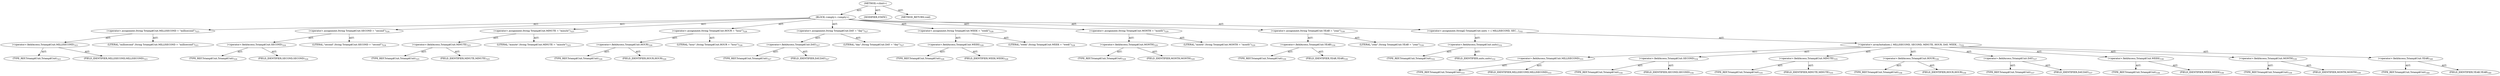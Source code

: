digraph "&lt;clinit&gt;" {  
"111669149712" [label = <(METHOD,&lt;clinit&gt;)> ]
"25769803825" [label = <(BLOCK,&lt;empty&gt;,&lt;empty&gt;)> ]
"30064771302" [label = <(&lt;operator&gt;.assignment,String Tstamp$Unit.MILLISECOND = &quot;millisecond&quot;)<SUB>323</SUB>> ]
"30064771303" [label = <(&lt;operator&gt;.fieldAccess,Tstamp$Unit.MILLISECOND)<SUB>323</SUB>> ]
"180388626443" [label = <(TYPE_REF,Tstamp$Unit,Tstamp$Unit)<SUB>323</SUB>> ]
"55834574915" [label = <(FIELD_IDENTIFIER,MILLISECOND,MILLISECOND)<SUB>323</SUB>> ]
"90194313239" [label = <(LITERAL,&quot;millisecond&quot;,String Tstamp$Unit.MILLISECOND = &quot;millisecond&quot;)<SUB>323</SUB>> ]
"30064771304" [label = <(&lt;operator&gt;.assignment,String Tstamp$Unit.SECOND = &quot;second&quot;)<SUB>324</SUB>> ]
"30064771305" [label = <(&lt;operator&gt;.fieldAccess,Tstamp$Unit.SECOND)<SUB>324</SUB>> ]
"180388626444" [label = <(TYPE_REF,Tstamp$Unit,Tstamp$Unit)<SUB>324</SUB>> ]
"55834574916" [label = <(FIELD_IDENTIFIER,SECOND,SECOND)<SUB>324</SUB>> ]
"90194313240" [label = <(LITERAL,&quot;second&quot;,String Tstamp$Unit.SECOND = &quot;second&quot;)<SUB>324</SUB>> ]
"30064771306" [label = <(&lt;operator&gt;.assignment,String Tstamp$Unit.MINUTE = &quot;minute&quot;)<SUB>325</SUB>> ]
"30064771307" [label = <(&lt;operator&gt;.fieldAccess,Tstamp$Unit.MINUTE)<SUB>325</SUB>> ]
"180388626445" [label = <(TYPE_REF,Tstamp$Unit,Tstamp$Unit)<SUB>325</SUB>> ]
"55834574917" [label = <(FIELD_IDENTIFIER,MINUTE,MINUTE)<SUB>325</SUB>> ]
"90194313241" [label = <(LITERAL,&quot;minute&quot;,String Tstamp$Unit.MINUTE = &quot;minute&quot;)<SUB>325</SUB>> ]
"30064771308" [label = <(&lt;operator&gt;.assignment,String Tstamp$Unit.HOUR = &quot;hour&quot;)<SUB>326</SUB>> ]
"30064771309" [label = <(&lt;operator&gt;.fieldAccess,Tstamp$Unit.HOUR)<SUB>326</SUB>> ]
"180388626446" [label = <(TYPE_REF,Tstamp$Unit,Tstamp$Unit)<SUB>326</SUB>> ]
"55834574918" [label = <(FIELD_IDENTIFIER,HOUR,HOUR)<SUB>326</SUB>> ]
"90194313242" [label = <(LITERAL,&quot;hour&quot;,String Tstamp$Unit.HOUR = &quot;hour&quot;)<SUB>326</SUB>> ]
"30064771310" [label = <(&lt;operator&gt;.assignment,String Tstamp$Unit.DAY = &quot;day&quot;)<SUB>327</SUB>> ]
"30064771311" [label = <(&lt;operator&gt;.fieldAccess,Tstamp$Unit.DAY)<SUB>327</SUB>> ]
"180388626447" [label = <(TYPE_REF,Tstamp$Unit,Tstamp$Unit)<SUB>327</SUB>> ]
"55834574919" [label = <(FIELD_IDENTIFIER,DAY,DAY)<SUB>327</SUB>> ]
"90194313243" [label = <(LITERAL,&quot;day&quot;,String Tstamp$Unit.DAY = &quot;day&quot;)<SUB>327</SUB>> ]
"30064771312" [label = <(&lt;operator&gt;.assignment,String Tstamp$Unit.WEEK = &quot;week&quot;)<SUB>328</SUB>> ]
"30064771313" [label = <(&lt;operator&gt;.fieldAccess,Tstamp$Unit.WEEK)<SUB>328</SUB>> ]
"180388626448" [label = <(TYPE_REF,Tstamp$Unit,Tstamp$Unit)<SUB>328</SUB>> ]
"55834574920" [label = <(FIELD_IDENTIFIER,WEEK,WEEK)<SUB>328</SUB>> ]
"90194313244" [label = <(LITERAL,&quot;week&quot;,String Tstamp$Unit.WEEK = &quot;week&quot;)<SUB>328</SUB>> ]
"30064771314" [label = <(&lt;operator&gt;.assignment,String Tstamp$Unit.MONTH = &quot;month&quot;)<SUB>329</SUB>> ]
"30064771315" [label = <(&lt;operator&gt;.fieldAccess,Tstamp$Unit.MONTH)<SUB>329</SUB>> ]
"180388626449" [label = <(TYPE_REF,Tstamp$Unit,Tstamp$Unit)<SUB>329</SUB>> ]
"55834574921" [label = <(FIELD_IDENTIFIER,MONTH,MONTH)<SUB>329</SUB>> ]
"90194313245" [label = <(LITERAL,&quot;month&quot;,String Tstamp$Unit.MONTH = &quot;month&quot;)<SUB>329</SUB>> ]
"30064771316" [label = <(&lt;operator&gt;.assignment,String Tstamp$Unit.YEAR = &quot;year&quot;)<SUB>330</SUB>> ]
"30064771317" [label = <(&lt;operator&gt;.fieldAccess,Tstamp$Unit.YEAR)<SUB>330</SUB>> ]
"180388626450" [label = <(TYPE_REF,Tstamp$Unit,Tstamp$Unit)<SUB>330</SUB>> ]
"55834574922" [label = <(FIELD_IDENTIFIER,YEAR,YEAR)<SUB>330</SUB>> ]
"90194313246" [label = <(LITERAL,&quot;year&quot;,String Tstamp$Unit.YEAR = &quot;year&quot;)<SUB>330</SUB>> ]
"30064771318" [label = <(&lt;operator&gt;.assignment,String[] Tstamp$Unit.units = { MILLISECOND, SEC...)<SUB>332</SUB>> ]
"30064771319" [label = <(&lt;operator&gt;.fieldAccess,Tstamp$Unit.units)<SUB>332</SUB>> ]
"180388626451" [label = <(TYPE_REF,Tstamp$Unit,Tstamp$Unit)<SUB>332</SUB>> ]
"55834574923" [label = <(FIELD_IDENTIFIER,units,units)<SUB>332</SUB>> ]
"30064771320" [label = <(&lt;operator&gt;.arrayInitializer,{ MILLISECOND, SECOND, MINUTE, HOUR, DAY, WEEK,...)<SUB>332</SUB>> ]
"30064771321" [label = <(&lt;operator&gt;.fieldAccess,Tstamp$Unit.MILLISECOND)<SUB>333</SUB>> ]
"180388626452" [label = <(TYPE_REF,Tstamp$Unit,Tstamp$Unit)<SUB>333</SUB>> ]
"55834574924" [label = <(FIELD_IDENTIFIER,MILLISECOND,MILLISECOND)<SUB>333</SUB>> ]
"30064771322" [label = <(&lt;operator&gt;.fieldAccess,Tstamp$Unit.SECOND)<SUB>334</SUB>> ]
"180388626453" [label = <(TYPE_REF,Tstamp$Unit,Tstamp$Unit)<SUB>334</SUB>> ]
"55834574925" [label = <(FIELD_IDENTIFIER,SECOND,SECOND)<SUB>334</SUB>> ]
"30064771323" [label = <(&lt;operator&gt;.fieldAccess,Tstamp$Unit.MINUTE)<SUB>335</SUB>> ]
"180388626454" [label = <(TYPE_REF,Tstamp$Unit,Tstamp$Unit)<SUB>335</SUB>> ]
"55834574926" [label = <(FIELD_IDENTIFIER,MINUTE,MINUTE)<SUB>335</SUB>> ]
"30064771324" [label = <(&lt;operator&gt;.fieldAccess,Tstamp$Unit.HOUR)<SUB>336</SUB>> ]
"180388626455" [label = <(TYPE_REF,Tstamp$Unit,Tstamp$Unit)<SUB>336</SUB>> ]
"55834574927" [label = <(FIELD_IDENTIFIER,HOUR,HOUR)<SUB>336</SUB>> ]
"30064771325" [label = <(&lt;operator&gt;.fieldAccess,Tstamp$Unit.DAY)<SUB>337</SUB>> ]
"180388626456" [label = <(TYPE_REF,Tstamp$Unit,Tstamp$Unit)<SUB>337</SUB>> ]
"55834574928" [label = <(FIELD_IDENTIFIER,DAY,DAY)<SUB>337</SUB>> ]
"30064771326" [label = <(&lt;operator&gt;.fieldAccess,Tstamp$Unit.WEEK)<SUB>338</SUB>> ]
"180388626457" [label = <(TYPE_REF,Tstamp$Unit,Tstamp$Unit)<SUB>338</SUB>> ]
"55834574929" [label = <(FIELD_IDENTIFIER,WEEK,WEEK)<SUB>338</SUB>> ]
"30064771327" [label = <(&lt;operator&gt;.fieldAccess,Tstamp$Unit.MONTH)<SUB>339</SUB>> ]
"180388626458" [label = <(TYPE_REF,Tstamp$Unit,Tstamp$Unit)<SUB>339</SUB>> ]
"55834574930" [label = <(FIELD_IDENTIFIER,MONTH,MONTH)<SUB>339</SUB>> ]
"30064771328" [label = <(&lt;operator&gt;.fieldAccess,Tstamp$Unit.YEAR)<SUB>340</SUB>> ]
"180388626459" [label = <(TYPE_REF,Tstamp$Unit,Tstamp$Unit)<SUB>340</SUB>> ]
"55834574931" [label = <(FIELD_IDENTIFIER,YEAR,YEAR)<SUB>340</SUB>> ]
"133143986238" [label = <(MODIFIER,STATIC)> ]
"128849018896" [label = <(METHOD_RETURN,void)> ]
  "111669149712" -> "25769803825"  [ label = "AST: "] 
  "111669149712" -> "133143986238"  [ label = "AST: "] 
  "111669149712" -> "128849018896"  [ label = "AST: "] 
  "25769803825" -> "30064771302"  [ label = "AST: "] 
  "25769803825" -> "30064771304"  [ label = "AST: "] 
  "25769803825" -> "30064771306"  [ label = "AST: "] 
  "25769803825" -> "30064771308"  [ label = "AST: "] 
  "25769803825" -> "30064771310"  [ label = "AST: "] 
  "25769803825" -> "30064771312"  [ label = "AST: "] 
  "25769803825" -> "30064771314"  [ label = "AST: "] 
  "25769803825" -> "30064771316"  [ label = "AST: "] 
  "25769803825" -> "30064771318"  [ label = "AST: "] 
  "30064771302" -> "30064771303"  [ label = "AST: "] 
  "30064771302" -> "90194313239"  [ label = "AST: "] 
  "30064771303" -> "180388626443"  [ label = "AST: "] 
  "30064771303" -> "55834574915"  [ label = "AST: "] 
  "30064771304" -> "30064771305"  [ label = "AST: "] 
  "30064771304" -> "90194313240"  [ label = "AST: "] 
  "30064771305" -> "180388626444"  [ label = "AST: "] 
  "30064771305" -> "55834574916"  [ label = "AST: "] 
  "30064771306" -> "30064771307"  [ label = "AST: "] 
  "30064771306" -> "90194313241"  [ label = "AST: "] 
  "30064771307" -> "180388626445"  [ label = "AST: "] 
  "30064771307" -> "55834574917"  [ label = "AST: "] 
  "30064771308" -> "30064771309"  [ label = "AST: "] 
  "30064771308" -> "90194313242"  [ label = "AST: "] 
  "30064771309" -> "180388626446"  [ label = "AST: "] 
  "30064771309" -> "55834574918"  [ label = "AST: "] 
  "30064771310" -> "30064771311"  [ label = "AST: "] 
  "30064771310" -> "90194313243"  [ label = "AST: "] 
  "30064771311" -> "180388626447"  [ label = "AST: "] 
  "30064771311" -> "55834574919"  [ label = "AST: "] 
  "30064771312" -> "30064771313"  [ label = "AST: "] 
  "30064771312" -> "90194313244"  [ label = "AST: "] 
  "30064771313" -> "180388626448"  [ label = "AST: "] 
  "30064771313" -> "55834574920"  [ label = "AST: "] 
  "30064771314" -> "30064771315"  [ label = "AST: "] 
  "30064771314" -> "90194313245"  [ label = "AST: "] 
  "30064771315" -> "180388626449"  [ label = "AST: "] 
  "30064771315" -> "55834574921"  [ label = "AST: "] 
  "30064771316" -> "30064771317"  [ label = "AST: "] 
  "30064771316" -> "90194313246"  [ label = "AST: "] 
  "30064771317" -> "180388626450"  [ label = "AST: "] 
  "30064771317" -> "55834574922"  [ label = "AST: "] 
  "30064771318" -> "30064771319"  [ label = "AST: "] 
  "30064771318" -> "30064771320"  [ label = "AST: "] 
  "30064771319" -> "180388626451"  [ label = "AST: "] 
  "30064771319" -> "55834574923"  [ label = "AST: "] 
  "30064771320" -> "30064771321"  [ label = "AST: "] 
  "30064771320" -> "30064771322"  [ label = "AST: "] 
  "30064771320" -> "30064771323"  [ label = "AST: "] 
  "30064771320" -> "30064771324"  [ label = "AST: "] 
  "30064771320" -> "30064771325"  [ label = "AST: "] 
  "30064771320" -> "30064771326"  [ label = "AST: "] 
  "30064771320" -> "30064771327"  [ label = "AST: "] 
  "30064771320" -> "30064771328"  [ label = "AST: "] 
  "30064771321" -> "180388626452"  [ label = "AST: "] 
  "30064771321" -> "55834574924"  [ label = "AST: "] 
  "30064771322" -> "180388626453"  [ label = "AST: "] 
  "30064771322" -> "55834574925"  [ label = "AST: "] 
  "30064771323" -> "180388626454"  [ label = "AST: "] 
  "30064771323" -> "55834574926"  [ label = "AST: "] 
  "30064771324" -> "180388626455"  [ label = "AST: "] 
  "30064771324" -> "55834574927"  [ label = "AST: "] 
  "30064771325" -> "180388626456"  [ label = "AST: "] 
  "30064771325" -> "55834574928"  [ label = "AST: "] 
  "30064771326" -> "180388626457"  [ label = "AST: "] 
  "30064771326" -> "55834574929"  [ label = "AST: "] 
  "30064771327" -> "180388626458"  [ label = "AST: "] 
  "30064771327" -> "55834574930"  [ label = "AST: "] 
  "30064771328" -> "180388626459"  [ label = "AST: "] 
  "30064771328" -> "55834574931"  [ label = "AST: "] 
}
